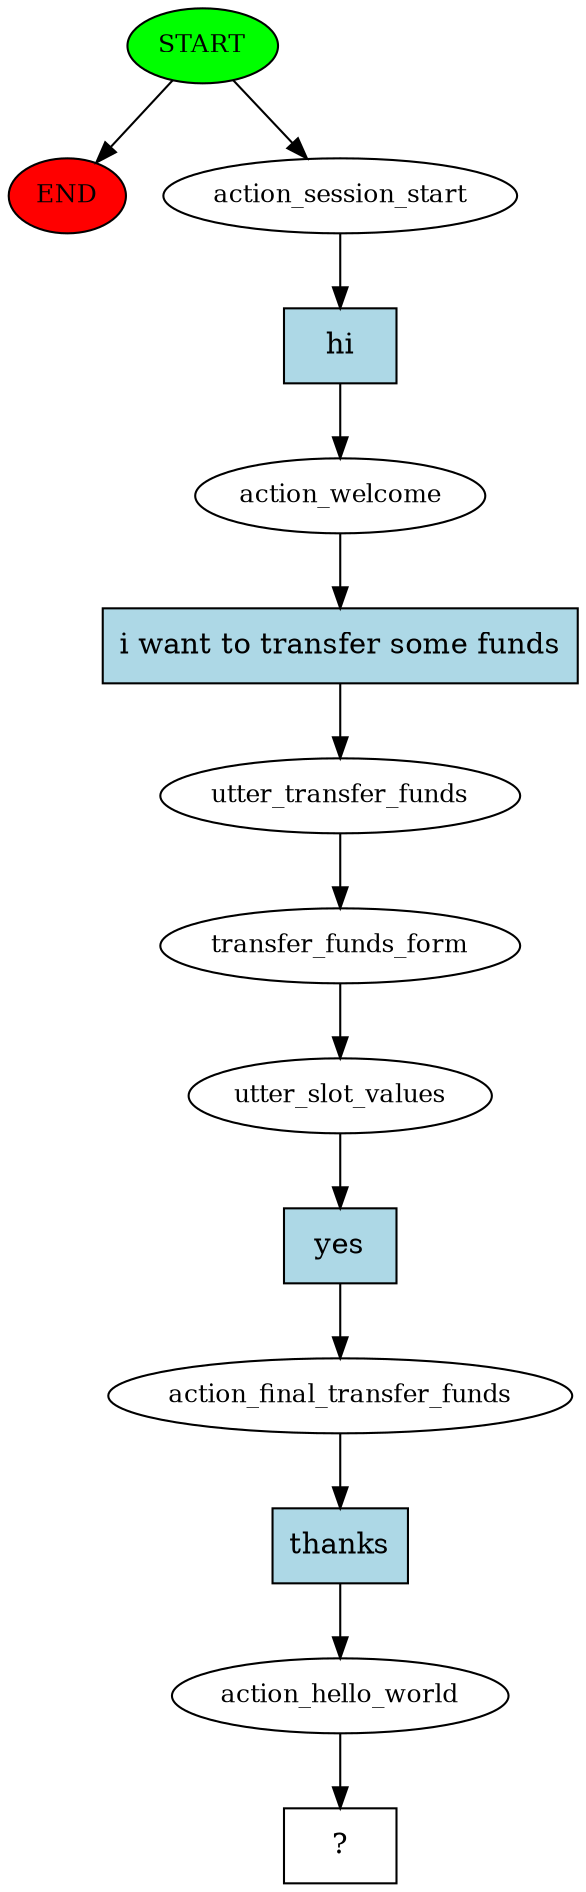 digraph  {
0 [class="start active", fillcolor=green, fontsize=12, label=START, style=filled];
"-1" [class=end, fillcolor=red, fontsize=12, label=END, style=filled];
1 [class=active, fontsize=12, label=action_session_start];
2 [class=active, fontsize=12, label=action_welcome];
3 [class=active, fontsize=12, label=utter_transfer_funds];
4 [class=active, fontsize=12, label=transfer_funds_form];
5 [class=active, fontsize=12, label=utter_slot_values];
6 [class=active, fontsize=12, label=action_final_transfer_funds];
7 [class=active, fontsize=12, label=action_hello_world];
8 [class="intent dashed active", label="  ?  ", shape=rect];
9 [class="intent active", fillcolor=lightblue, label=hi, shape=rect, style=filled];
10 [class="intent active", fillcolor=lightblue, label="i want to transfer some funds", shape=rect, style=filled];
11 [class="intent active", fillcolor=lightblue, label=yes, shape=rect, style=filled];
12 [class="intent active", fillcolor=lightblue, label=thanks, shape=rect, style=filled];
0 -> "-1"  [class="", key=NONE, label=""];
0 -> 1  [class=active, key=NONE, label=""];
1 -> 9  [class=active, key=0];
2 -> 10  [class=active, key=0];
3 -> 4  [class=active, key=NONE, label=""];
4 -> 5  [class=active, key=NONE, label=""];
5 -> 11  [class=active, key=0];
6 -> 12  [class=active, key=0];
7 -> 8  [class=active, key=NONE, label=""];
9 -> 2  [class=active, key=0];
10 -> 3  [class=active, key=0];
11 -> 6  [class=active, key=0];
12 -> 7  [class=active, key=0];
}
